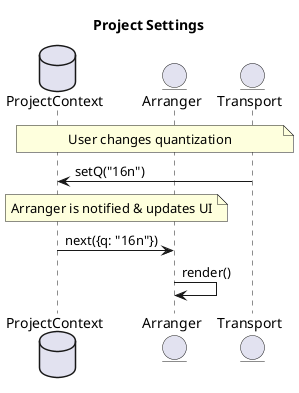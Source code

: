 @startuml ProjectContext

title Project Settings

database ProjectContext
entity Arranger
entity Transport

note over ProjectContext, Transport: User changes quantization
Transport->ProjectContext: setQ("16n")

note over ProjectContext,Arranger: Arranger is notified & updates UI
ProjectContext->Arranger: next({q: "16n"})
Arranger->Arranger: render()

@enduml